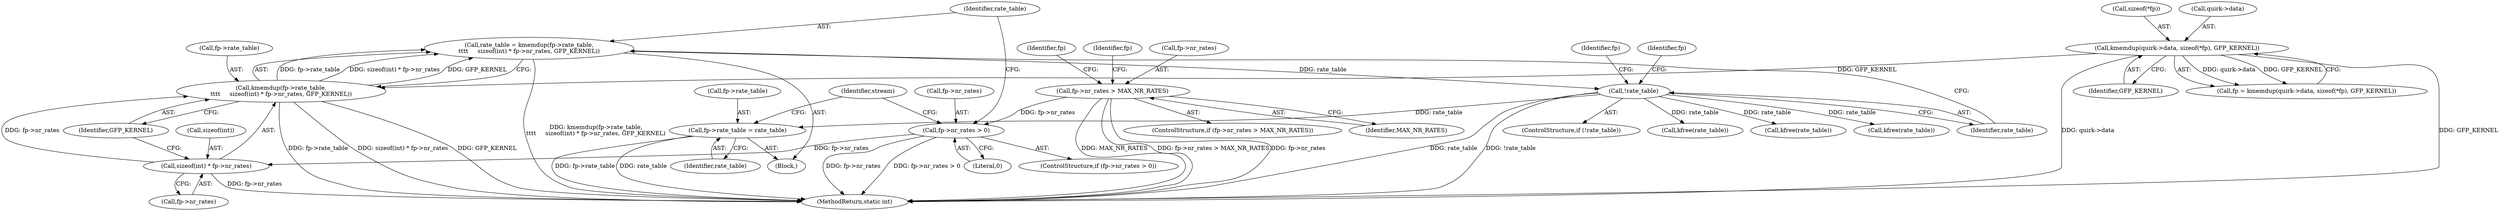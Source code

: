 digraph "0_linux_0f886ca12765d20124bd06291c82951fd49a33be@pointer" {
"1000176" [label="(Call,fp->rate_table = rate_table)"];
"1000168" [label="(Call,!rate_table)"];
"1000154" [label="(Call,rate_table = kmemdup(fp->rate_table,\n\t\t\t\t     sizeof(int) * fp->nr_rates, GFP_KERNEL))"];
"1000156" [label="(Call,kmemdup(fp->rate_table,\n\t\t\t\t     sizeof(int) * fp->nr_rates, GFP_KERNEL))"];
"1000160" [label="(Call,sizeof(int) * fp->nr_rates)"];
"1000148" [label="(Call,fp->nr_rates > 0)"];
"1000136" [label="(Call,fp->nr_rates > MAX_NR_RATES)"];
"1000117" [label="(Call,kmemdup(quirk->data, sizeof(*fp), GFP_KERNEL))"];
"1000121" [label="(Call,sizeof(*fp))"];
"1000160" [label="(Call,sizeof(int) * fp->nr_rates)"];
"1000204" [label="(Call,kfree(rate_table))"];
"1000153" [label="(Block,)"];
"1000157" [label="(Call,fp->rate_table)"];
"1000124" [label="(Identifier,GFP_KERNEL)"];
"1000233" [label="(Call,kfree(rate_table))"];
"1000148" [label="(Call,fp->nr_rates > 0)"];
"1000147" [label="(ControlStructure,if (fp->nr_rates > 0))"];
"1000172" [label="(Identifier,fp)"];
"1000329" [label="(MethodReturn,static int)"];
"1000178" [label="(Identifier,fp)"];
"1000177" [label="(Call,fp->rate_table)"];
"1000180" [label="(Identifier,rate_table)"];
"1000168" [label="(Call,!rate_table)"];
"1000140" [label="(Identifier,MAX_NR_RATES)"];
"1000115" [label="(Call,fp = kmemdup(quirk->data, sizeof(*fp), GFP_KERNEL))"];
"1000169" [label="(Identifier,rate_table)"];
"1000176" [label="(Call,fp->rate_table = rate_table)"];
"1000161" [label="(Call,sizeof(int))"];
"1000137" [label="(Call,fp->nr_rates)"];
"1000135" [label="(ControlStructure,if (fp->nr_rates > MAX_NR_RATES))"];
"1000118" [label="(Call,quirk->data)"];
"1000150" [label="(Identifier,fp)"];
"1000156" [label="(Call,kmemdup(fp->rate_table,\n\t\t\t\t     sizeof(int) * fp->nr_rates, GFP_KERNEL))"];
"1000261" [label="(Call,kfree(rate_table))"];
"1000136" [label="(Call,fp->nr_rates > MAX_NR_RATES)"];
"1000149" [label="(Call,fp->nr_rates)"];
"1000117" [label="(Call,kmemdup(quirk->data, sizeof(*fp), GFP_KERNEL))"];
"1000163" [label="(Call,fp->nr_rates)"];
"1000154" [label="(Call,rate_table = kmemdup(fp->rate_table,\n\t\t\t\t     sizeof(int) * fp->nr_rates, GFP_KERNEL))"];
"1000155" [label="(Identifier,rate_table)"];
"1000182" [label="(Identifier,stream)"];
"1000166" [label="(Identifier,GFP_KERNEL)"];
"1000152" [label="(Literal,0)"];
"1000143" [label="(Identifier,fp)"];
"1000167" [label="(ControlStructure,if (!rate_table))"];
"1000176" -> "1000153"  [label="AST: "];
"1000176" -> "1000180"  [label="CFG: "];
"1000177" -> "1000176"  [label="AST: "];
"1000180" -> "1000176"  [label="AST: "];
"1000182" -> "1000176"  [label="CFG: "];
"1000176" -> "1000329"  [label="DDG: rate_table"];
"1000176" -> "1000329"  [label="DDG: fp->rate_table"];
"1000168" -> "1000176"  [label="DDG: rate_table"];
"1000168" -> "1000167"  [label="AST: "];
"1000168" -> "1000169"  [label="CFG: "];
"1000169" -> "1000168"  [label="AST: "];
"1000172" -> "1000168"  [label="CFG: "];
"1000178" -> "1000168"  [label="CFG: "];
"1000168" -> "1000329"  [label="DDG: !rate_table"];
"1000168" -> "1000329"  [label="DDG: rate_table"];
"1000154" -> "1000168"  [label="DDG: rate_table"];
"1000168" -> "1000204"  [label="DDG: rate_table"];
"1000168" -> "1000233"  [label="DDG: rate_table"];
"1000168" -> "1000261"  [label="DDG: rate_table"];
"1000154" -> "1000153"  [label="AST: "];
"1000154" -> "1000156"  [label="CFG: "];
"1000155" -> "1000154"  [label="AST: "];
"1000156" -> "1000154"  [label="AST: "];
"1000169" -> "1000154"  [label="CFG: "];
"1000154" -> "1000329"  [label="DDG: kmemdup(fp->rate_table,\n\t\t\t\t     sizeof(int) * fp->nr_rates, GFP_KERNEL)"];
"1000156" -> "1000154"  [label="DDG: fp->rate_table"];
"1000156" -> "1000154"  [label="DDG: sizeof(int) * fp->nr_rates"];
"1000156" -> "1000154"  [label="DDG: GFP_KERNEL"];
"1000156" -> "1000166"  [label="CFG: "];
"1000157" -> "1000156"  [label="AST: "];
"1000160" -> "1000156"  [label="AST: "];
"1000166" -> "1000156"  [label="AST: "];
"1000156" -> "1000329"  [label="DDG: fp->rate_table"];
"1000156" -> "1000329"  [label="DDG: sizeof(int) * fp->nr_rates"];
"1000156" -> "1000329"  [label="DDG: GFP_KERNEL"];
"1000160" -> "1000156"  [label="DDG: fp->nr_rates"];
"1000117" -> "1000156"  [label="DDG: GFP_KERNEL"];
"1000160" -> "1000163"  [label="CFG: "];
"1000161" -> "1000160"  [label="AST: "];
"1000163" -> "1000160"  [label="AST: "];
"1000166" -> "1000160"  [label="CFG: "];
"1000160" -> "1000329"  [label="DDG: fp->nr_rates"];
"1000148" -> "1000160"  [label="DDG: fp->nr_rates"];
"1000148" -> "1000147"  [label="AST: "];
"1000148" -> "1000152"  [label="CFG: "];
"1000149" -> "1000148"  [label="AST: "];
"1000152" -> "1000148"  [label="AST: "];
"1000155" -> "1000148"  [label="CFG: "];
"1000182" -> "1000148"  [label="CFG: "];
"1000148" -> "1000329"  [label="DDG: fp->nr_rates"];
"1000148" -> "1000329"  [label="DDG: fp->nr_rates > 0"];
"1000136" -> "1000148"  [label="DDG: fp->nr_rates"];
"1000136" -> "1000135"  [label="AST: "];
"1000136" -> "1000140"  [label="CFG: "];
"1000137" -> "1000136"  [label="AST: "];
"1000140" -> "1000136"  [label="AST: "];
"1000143" -> "1000136"  [label="CFG: "];
"1000150" -> "1000136"  [label="CFG: "];
"1000136" -> "1000329"  [label="DDG: MAX_NR_RATES"];
"1000136" -> "1000329"  [label="DDG: fp->nr_rates > MAX_NR_RATES"];
"1000136" -> "1000329"  [label="DDG: fp->nr_rates"];
"1000117" -> "1000115"  [label="AST: "];
"1000117" -> "1000124"  [label="CFG: "];
"1000118" -> "1000117"  [label="AST: "];
"1000121" -> "1000117"  [label="AST: "];
"1000124" -> "1000117"  [label="AST: "];
"1000115" -> "1000117"  [label="CFG: "];
"1000117" -> "1000329"  [label="DDG: quirk->data"];
"1000117" -> "1000329"  [label="DDG: GFP_KERNEL"];
"1000117" -> "1000115"  [label="DDG: quirk->data"];
"1000117" -> "1000115"  [label="DDG: GFP_KERNEL"];
}
